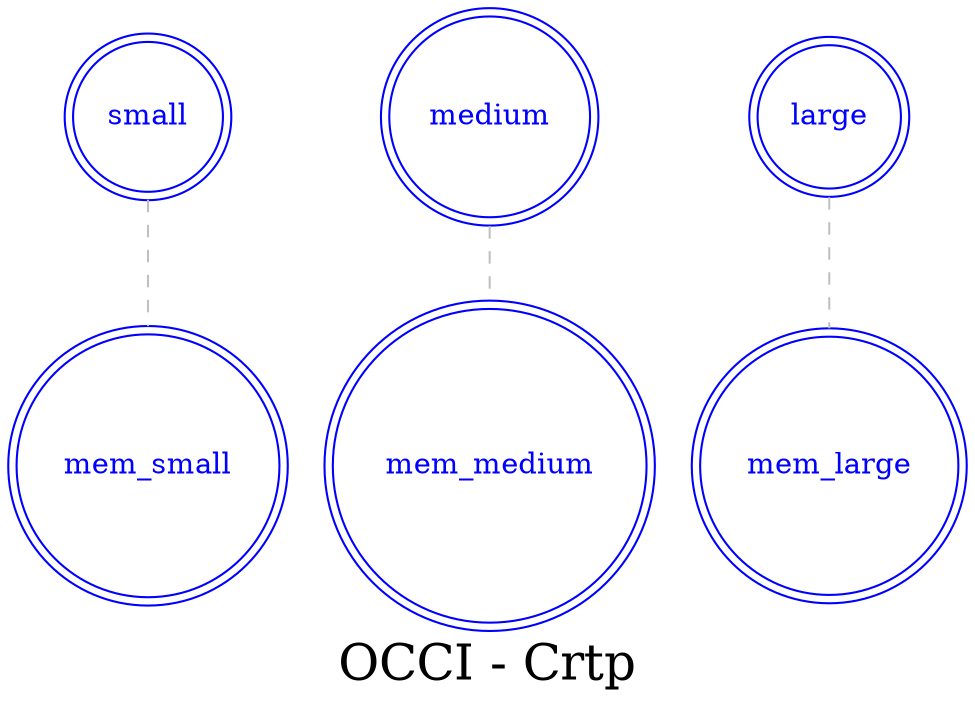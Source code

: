 digraph LexiconGraph {
graph[label="OCCI - Crtp", fontsize=24]
splines=true
"small" [color=blue, fontcolor=blue, shape=doublecircle]
"medium" [color=blue, fontcolor=blue, shape=doublecircle]
"large" [color=blue, fontcolor=blue, shape=doublecircle]
"mem_small" [color=blue, fontcolor=blue, shape=doublecircle]
"mem_medium" [color=blue, fontcolor=blue, shape=doublecircle]
"mem_large" [color=blue, fontcolor=blue, shape=doublecircle]
"small" -> "mem_small" [color=grey, fontcolor=grey, arrowhead=none, arrowtail=none, style=dashed]
"medium" -> "mem_medium" [color=grey, fontcolor=grey, arrowhead=none, arrowtail=none, style=dashed]
"large" -> "mem_large" [color=grey, fontcolor=grey, arrowhead=none, arrowtail=none, style=dashed]
}
